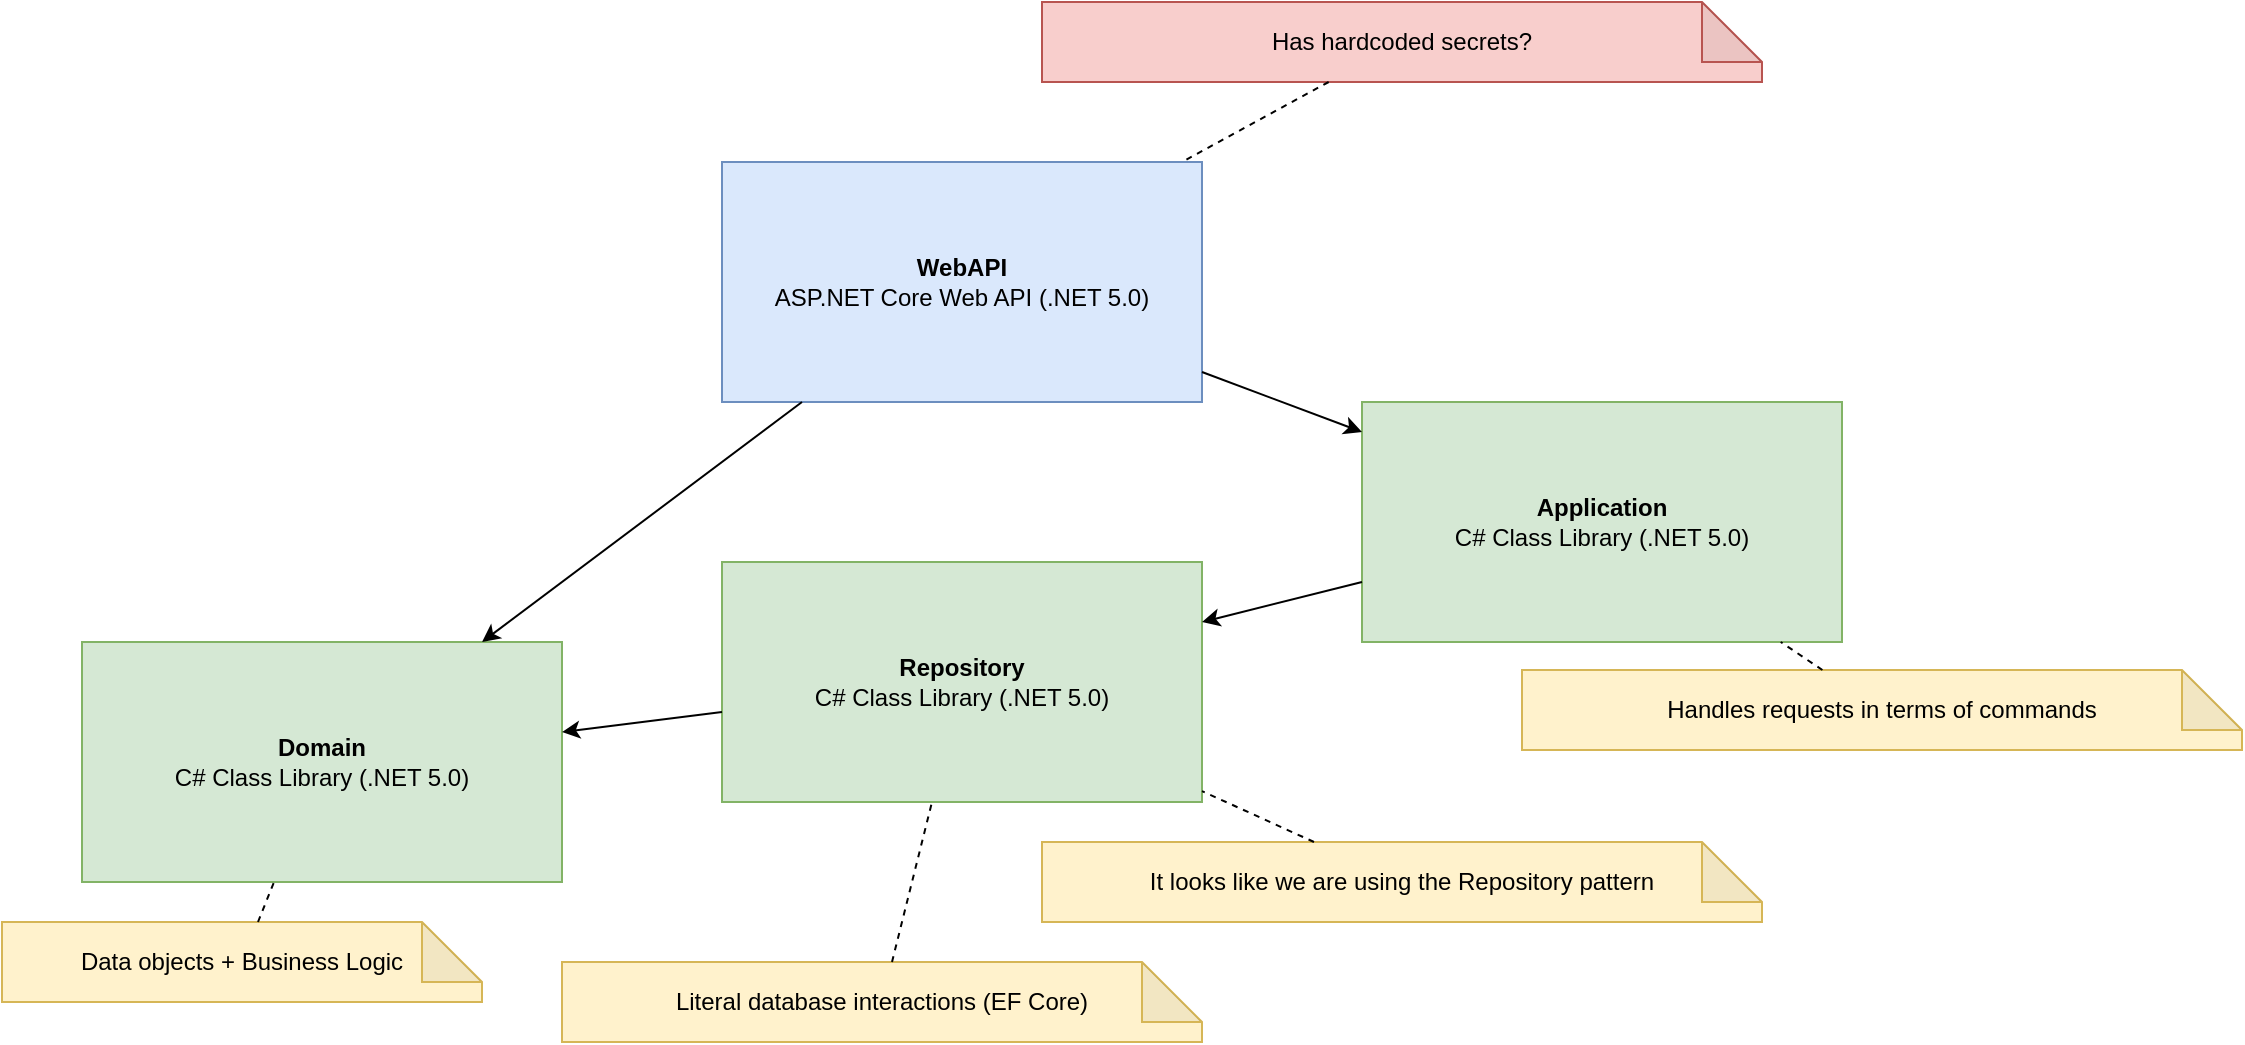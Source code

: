 <mxfile version="23.0.2" type="device">
  <diagram name="Page-1" id="iKWKzY-1drNK6chnxvaR">
    <mxGraphModel dx="1434" dy="836" grid="1" gridSize="10" guides="1" tooltips="1" connect="1" arrows="1" fold="1" page="1" pageScale="1" pageWidth="1169" pageHeight="827" math="0" shadow="0">
      <root>
        <mxCell id="0" />
        <mxCell id="1" parent="0" />
        <mxCell id="Cl1SEEvr1qE1gA0sd4s7-1" value="&lt;b&gt;WebAPI&lt;/b&gt;&lt;br&gt;ASP.NET Core Web API (.NET 5.0)" style="rounded=0;whiteSpace=wrap;html=1;fillColor=#dae8fc;strokeColor=#6c8ebf;" parent="1" vertex="1">
          <mxGeometry x="400" y="120" width="240" height="120" as="geometry" />
        </mxCell>
        <mxCell id="Cl1SEEvr1qE1gA0sd4s7-2" value="&lt;b&gt;Domain&lt;/b&gt;&lt;br&gt;C# Class Library (.NET 5.0)" style="rounded=0;whiteSpace=wrap;html=1;fillColor=#d5e8d4;strokeColor=#82b366;" parent="1" vertex="1">
          <mxGeometry x="80" y="360" width="240" height="120" as="geometry" />
        </mxCell>
        <mxCell id="Cl1SEEvr1qE1gA0sd4s7-3" value="&lt;b&gt;Repository&lt;/b&gt;&lt;br&gt;C# Class Library (.NET 5.0)" style="rounded=0;whiteSpace=wrap;html=1;fillColor=#d5e8d4;strokeColor=#82b366;" parent="1" vertex="1">
          <mxGeometry x="400" y="320" width="240" height="120" as="geometry" />
        </mxCell>
        <mxCell id="Cl1SEEvr1qE1gA0sd4s7-4" value="&lt;b&gt;Application&lt;/b&gt;&lt;br&gt;C# Class Library (.NET 5.0)" style="rounded=0;whiteSpace=wrap;html=1;fillColor=#d5e8d4;strokeColor=#82b366;" parent="1" vertex="1">
          <mxGeometry x="720" y="240" width="240" height="120" as="geometry" />
        </mxCell>
        <mxCell id="Cl1SEEvr1qE1gA0sd4s7-5" value="" style="endArrow=classic;html=1;rounded=0;" parent="1" source="Cl1SEEvr1qE1gA0sd4s7-1" target="Cl1SEEvr1qE1gA0sd4s7-4" edge="1">
          <mxGeometry width="50" height="50" relative="1" as="geometry">
            <mxPoint x="480" y="310" as="sourcePoint" />
            <mxPoint x="530" y="260" as="targetPoint" />
          </mxGeometry>
        </mxCell>
        <mxCell id="Cl1SEEvr1qE1gA0sd4s7-6" value="" style="endArrow=classic;html=1;rounded=0;" parent="1" source="Cl1SEEvr1qE1gA0sd4s7-1" target="Cl1SEEvr1qE1gA0sd4s7-2" edge="1">
          <mxGeometry width="50" height="50" relative="1" as="geometry">
            <mxPoint x="560" y="50" as="sourcePoint" />
            <mxPoint x="700" y="-70" as="targetPoint" />
          </mxGeometry>
        </mxCell>
        <mxCell id="Cl1SEEvr1qE1gA0sd4s7-7" value="" style="endArrow=classic;html=1;rounded=0;" parent="1" source="Cl1SEEvr1qE1gA0sd4s7-4" target="Cl1SEEvr1qE1gA0sd4s7-3" edge="1">
          <mxGeometry width="50" height="50" relative="1" as="geometry">
            <mxPoint x="578" y="170" as="sourcePoint" />
            <mxPoint x="642" y="250" as="targetPoint" />
          </mxGeometry>
        </mxCell>
        <mxCell id="Cl1SEEvr1qE1gA0sd4s7-8" value="" style="endArrow=classic;html=1;rounded=0;" parent="1" source="Cl1SEEvr1qE1gA0sd4s7-3" target="Cl1SEEvr1qE1gA0sd4s7-2" edge="1">
          <mxGeometry width="50" height="50" relative="1" as="geometry">
            <mxPoint x="815" y="370" as="sourcePoint" />
            <mxPoint x="765" y="410" as="targetPoint" />
          </mxGeometry>
        </mxCell>
        <mxCell id="Cl1SEEvr1qE1gA0sd4s7-9" value="It looks like we are using the Repository pattern" style="shape=note;whiteSpace=wrap;html=1;backgroundOutline=1;darkOpacity=0.05;fillColor=#fff2cc;strokeColor=#d6b656;" parent="1" vertex="1">
          <mxGeometry x="560" y="460" width="360" height="40" as="geometry" />
        </mxCell>
        <mxCell id="Cl1SEEvr1qE1gA0sd4s7-10" value="" style="endArrow=none;dashed=1;html=1;rounded=0;" parent="1" source="Cl1SEEvr1qE1gA0sd4s7-9" target="Cl1SEEvr1qE1gA0sd4s7-3" edge="1">
          <mxGeometry width="50" height="50" relative="1" as="geometry">
            <mxPoint x="540" y="490" as="sourcePoint" />
            <mxPoint x="590" y="440" as="targetPoint" />
          </mxGeometry>
        </mxCell>
        <mxCell id="UOOrGi95i7_uCUiQt3SG-1" value="Has hardcoded secrets?" style="shape=note;whiteSpace=wrap;html=1;backgroundOutline=1;darkOpacity=0.05;fillColor=#f8cecc;strokeColor=#b85450;" vertex="1" parent="1">
          <mxGeometry x="560" y="40" width="360" height="40" as="geometry" />
        </mxCell>
        <mxCell id="UOOrGi95i7_uCUiQt3SG-2" value="" style="endArrow=none;dashed=1;html=1;rounded=0;" edge="1" parent="1" source="UOOrGi95i7_uCUiQt3SG-1" target="Cl1SEEvr1qE1gA0sd4s7-1">
          <mxGeometry width="50" height="50" relative="1" as="geometry">
            <mxPoint x="610" y="470" as="sourcePoint" />
            <mxPoint x="590" y="450" as="targetPoint" />
          </mxGeometry>
        </mxCell>
        <mxCell id="UOOrGi95i7_uCUiQt3SG-3" value="Handles requests in terms of commands" style="shape=note;whiteSpace=wrap;html=1;backgroundOutline=1;darkOpacity=0.05;fillColor=#fff2cc;strokeColor=#d6b656;" vertex="1" parent="1">
          <mxGeometry x="800" y="374" width="360" height="40" as="geometry" />
        </mxCell>
        <mxCell id="UOOrGi95i7_uCUiQt3SG-4" value="" style="endArrow=none;dashed=1;html=1;rounded=0;" edge="1" parent="1" source="UOOrGi95i7_uCUiQt3SG-3" target="Cl1SEEvr1qE1gA0sd4s7-4">
          <mxGeometry width="50" height="50" relative="1" as="geometry">
            <mxPoint x="610" y="470" as="sourcePoint" />
            <mxPoint x="590" y="450" as="targetPoint" />
          </mxGeometry>
        </mxCell>
        <mxCell id="UOOrGi95i7_uCUiQt3SG-5" value="Data objects + Business Logic" style="shape=note;whiteSpace=wrap;html=1;backgroundOutline=1;darkOpacity=0.05;fillColor=#fff2cc;strokeColor=#d6b656;" vertex="1" parent="1">
          <mxGeometry x="40" y="500" width="240" height="40" as="geometry" />
        </mxCell>
        <mxCell id="UOOrGi95i7_uCUiQt3SG-6" value="" style="endArrow=none;dashed=1;html=1;rounded=0;" edge="1" parent="1" source="UOOrGi95i7_uCUiQt3SG-5" target="Cl1SEEvr1qE1gA0sd4s7-2">
          <mxGeometry width="50" height="50" relative="1" as="geometry">
            <mxPoint x="610" y="470" as="sourcePoint" />
            <mxPoint x="590" y="450" as="targetPoint" />
          </mxGeometry>
        </mxCell>
        <mxCell id="UOOrGi95i7_uCUiQt3SG-7" value="Literal database interactions (EF Core)" style="shape=note;whiteSpace=wrap;html=1;backgroundOutline=1;darkOpacity=0.05;fillColor=#fff2cc;strokeColor=#d6b656;" vertex="1" parent="1">
          <mxGeometry x="320" y="520" width="320" height="40" as="geometry" />
        </mxCell>
        <mxCell id="UOOrGi95i7_uCUiQt3SG-8" value="" style="endArrow=none;dashed=1;html=1;rounded=0;" edge="1" parent="1" source="UOOrGi95i7_uCUiQt3SG-7" target="Cl1SEEvr1qE1gA0sd4s7-3">
          <mxGeometry width="50" height="50" relative="1" as="geometry">
            <mxPoint x="178" y="510" as="sourcePoint" />
            <mxPoint x="186" y="490" as="targetPoint" />
          </mxGeometry>
        </mxCell>
      </root>
    </mxGraphModel>
  </diagram>
</mxfile>
